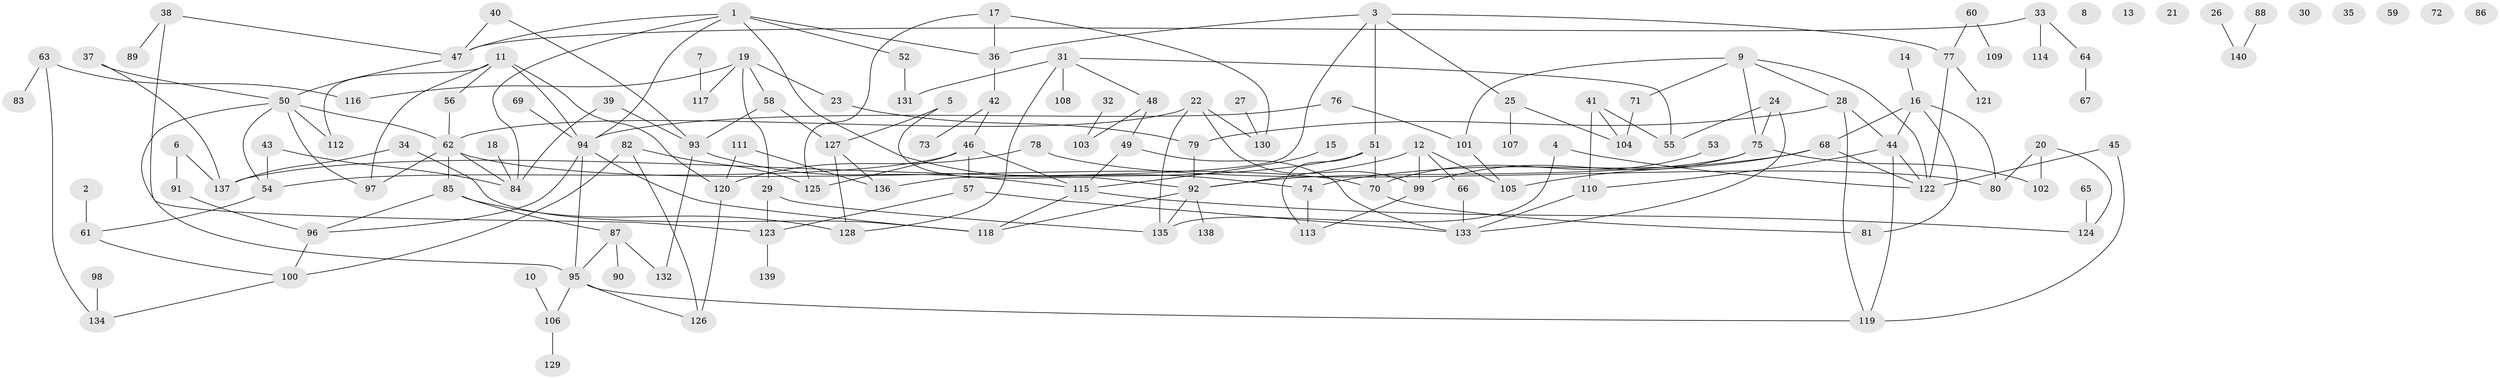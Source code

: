 // Generated by graph-tools (version 1.1) at 2025/40/03/09/25 04:40:43]
// undirected, 140 vertices, 194 edges
graph export_dot {
graph [start="1"]
  node [color=gray90,style=filled];
  1;
  2;
  3;
  4;
  5;
  6;
  7;
  8;
  9;
  10;
  11;
  12;
  13;
  14;
  15;
  16;
  17;
  18;
  19;
  20;
  21;
  22;
  23;
  24;
  25;
  26;
  27;
  28;
  29;
  30;
  31;
  32;
  33;
  34;
  35;
  36;
  37;
  38;
  39;
  40;
  41;
  42;
  43;
  44;
  45;
  46;
  47;
  48;
  49;
  50;
  51;
  52;
  53;
  54;
  55;
  56;
  57;
  58;
  59;
  60;
  61;
  62;
  63;
  64;
  65;
  66;
  67;
  68;
  69;
  70;
  71;
  72;
  73;
  74;
  75;
  76;
  77;
  78;
  79;
  80;
  81;
  82;
  83;
  84;
  85;
  86;
  87;
  88;
  89;
  90;
  91;
  92;
  93;
  94;
  95;
  96;
  97;
  98;
  99;
  100;
  101;
  102;
  103;
  104;
  105;
  106;
  107;
  108;
  109;
  110;
  111;
  112;
  113;
  114;
  115;
  116;
  117;
  118;
  119;
  120;
  121;
  122;
  123;
  124;
  125;
  126;
  127;
  128;
  129;
  130;
  131;
  132;
  133;
  134;
  135;
  136;
  137;
  138;
  139;
  140;
  1 -- 36;
  1 -- 47;
  1 -- 52;
  1 -- 74;
  1 -- 84;
  1 -- 94;
  2 -- 61;
  3 -- 25;
  3 -- 36;
  3 -- 51;
  3 -- 77;
  3 -- 136;
  4 -- 122;
  4 -- 135;
  5 -- 92;
  5 -- 127;
  6 -- 91;
  6 -- 137;
  7 -- 117;
  9 -- 28;
  9 -- 71;
  9 -- 75;
  9 -- 101;
  9 -- 122;
  10 -- 106;
  11 -- 56;
  11 -- 94;
  11 -- 97;
  11 -- 112;
  11 -- 120;
  12 -- 66;
  12 -- 92;
  12 -- 99;
  12 -- 105;
  14 -- 16;
  15 -- 115;
  16 -- 44;
  16 -- 68;
  16 -- 80;
  16 -- 81;
  17 -- 36;
  17 -- 125;
  17 -- 130;
  18 -- 84;
  19 -- 23;
  19 -- 29;
  19 -- 58;
  19 -- 116;
  19 -- 117;
  20 -- 80;
  20 -- 102;
  20 -- 124;
  22 -- 62;
  22 -- 99;
  22 -- 130;
  22 -- 135;
  23 -- 79;
  24 -- 55;
  24 -- 75;
  24 -- 133;
  25 -- 104;
  25 -- 107;
  26 -- 140;
  27 -- 130;
  28 -- 44;
  28 -- 79;
  28 -- 119;
  29 -- 123;
  29 -- 135;
  31 -- 48;
  31 -- 55;
  31 -- 108;
  31 -- 128;
  31 -- 131;
  32 -- 103;
  33 -- 47;
  33 -- 64;
  33 -- 114;
  34 -- 118;
  34 -- 137;
  36 -- 42;
  37 -- 50;
  37 -- 137;
  38 -- 47;
  38 -- 89;
  38 -- 123;
  39 -- 84;
  39 -- 93;
  40 -- 47;
  40 -- 93;
  41 -- 55;
  41 -- 104;
  41 -- 110;
  42 -- 46;
  42 -- 73;
  43 -- 54;
  43 -- 84;
  44 -- 110;
  44 -- 119;
  44 -- 122;
  45 -- 119;
  45 -- 122;
  46 -- 54;
  46 -- 57;
  46 -- 115;
  46 -- 125;
  47 -- 50;
  48 -- 49;
  48 -- 103;
  49 -- 115;
  49 -- 133;
  50 -- 54;
  50 -- 62;
  50 -- 95;
  50 -- 97;
  50 -- 112;
  51 -- 70;
  51 -- 113;
  51 -- 137;
  52 -- 131;
  53 -- 70;
  54 -- 61;
  56 -- 62;
  57 -- 123;
  57 -- 133;
  58 -- 93;
  58 -- 127;
  60 -- 77;
  60 -- 109;
  61 -- 100;
  62 -- 70;
  62 -- 84;
  62 -- 85;
  62 -- 97;
  63 -- 83;
  63 -- 116;
  63 -- 134;
  64 -- 67;
  65 -- 124;
  66 -- 133;
  68 -- 74;
  68 -- 105;
  68 -- 122;
  69 -- 94;
  70 -- 81;
  71 -- 104;
  74 -- 113;
  75 -- 92;
  75 -- 99;
  75 -- 102;
  76 -- 94;
  76 -- 101;
  77 -- 121;
  77 -- 122;
  78 -- 80;
  78 -- 120;
  79 -- 92;
  82 -- 100;
  82 -- 125;
  82 -- 126;
  85 -- 87;
  85 -- 96;
  85 -- 128;
  87 -- 90;
  87 -- 95;
  87 -- 132;
  88 -- 140;
  91 -- 96;
  92 -- 118;
  92 -- 135;
  92 -- 138;
  93 -- 115;
  93 -- 132;
  94 -- 95;
  94 -- 96;
  94 -- 118;
  95 -- 106;
  95 -- 119;
  95 -- 126;
  96 -- 100;
  98 -- 134;
  99 -- 113;
  100 -- 134;
  101 -- 105;
  106 -- 129;
  110 -- 133;
  111 -- 120;
  111 -- 136;
  115 -- 118;
  115 -- 124;
  120 -- 126;
  123 -- 139;
  127 -- 128;
  127 -- 136;
}
